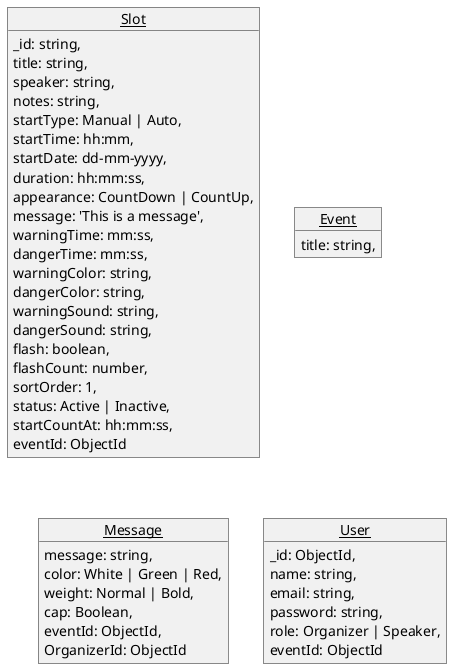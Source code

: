 @startuml Pitchtrack

skinparam style strictuml
skinparam DefaultFontName Arial

object Slot {
  _id: string,
  title: string,
  speaker: string,
  notes: string,
  startType: Manual | Auto,
  startTime: hh:mm,
  startDate: dd-mm-yyyy,
  duration: hh:mm:ss,
  appearance: CountDown | CountUp,
  message: 'This is a message',
  warningTime: mm:ss,
  dangerTime: mm:ss,
  warningColor: string,
  dangerColor: string,
  warningSound: string,
  dangerSound: string,
  flash: boolean,
  flashCount: number,
  sortOrder: 1,
  status: Active | Inactive,
  startCountAt: hh:mm:ss,
  eventId: ObjectId
}

object Event {
  title: string,
}

object Message {
  message: string,
  color: White | Green | Red,
  weight: Normal | Bold,
  cap: Boolean,
  eventId: ObjectId,
  OrganizerId: ObjectId
}

object User {
  _id: ObjectId,
  name: string,
  email: string,
  password: string,
  role: Organizer | Speaker,
  eventId: ObjectId
}

@enduml